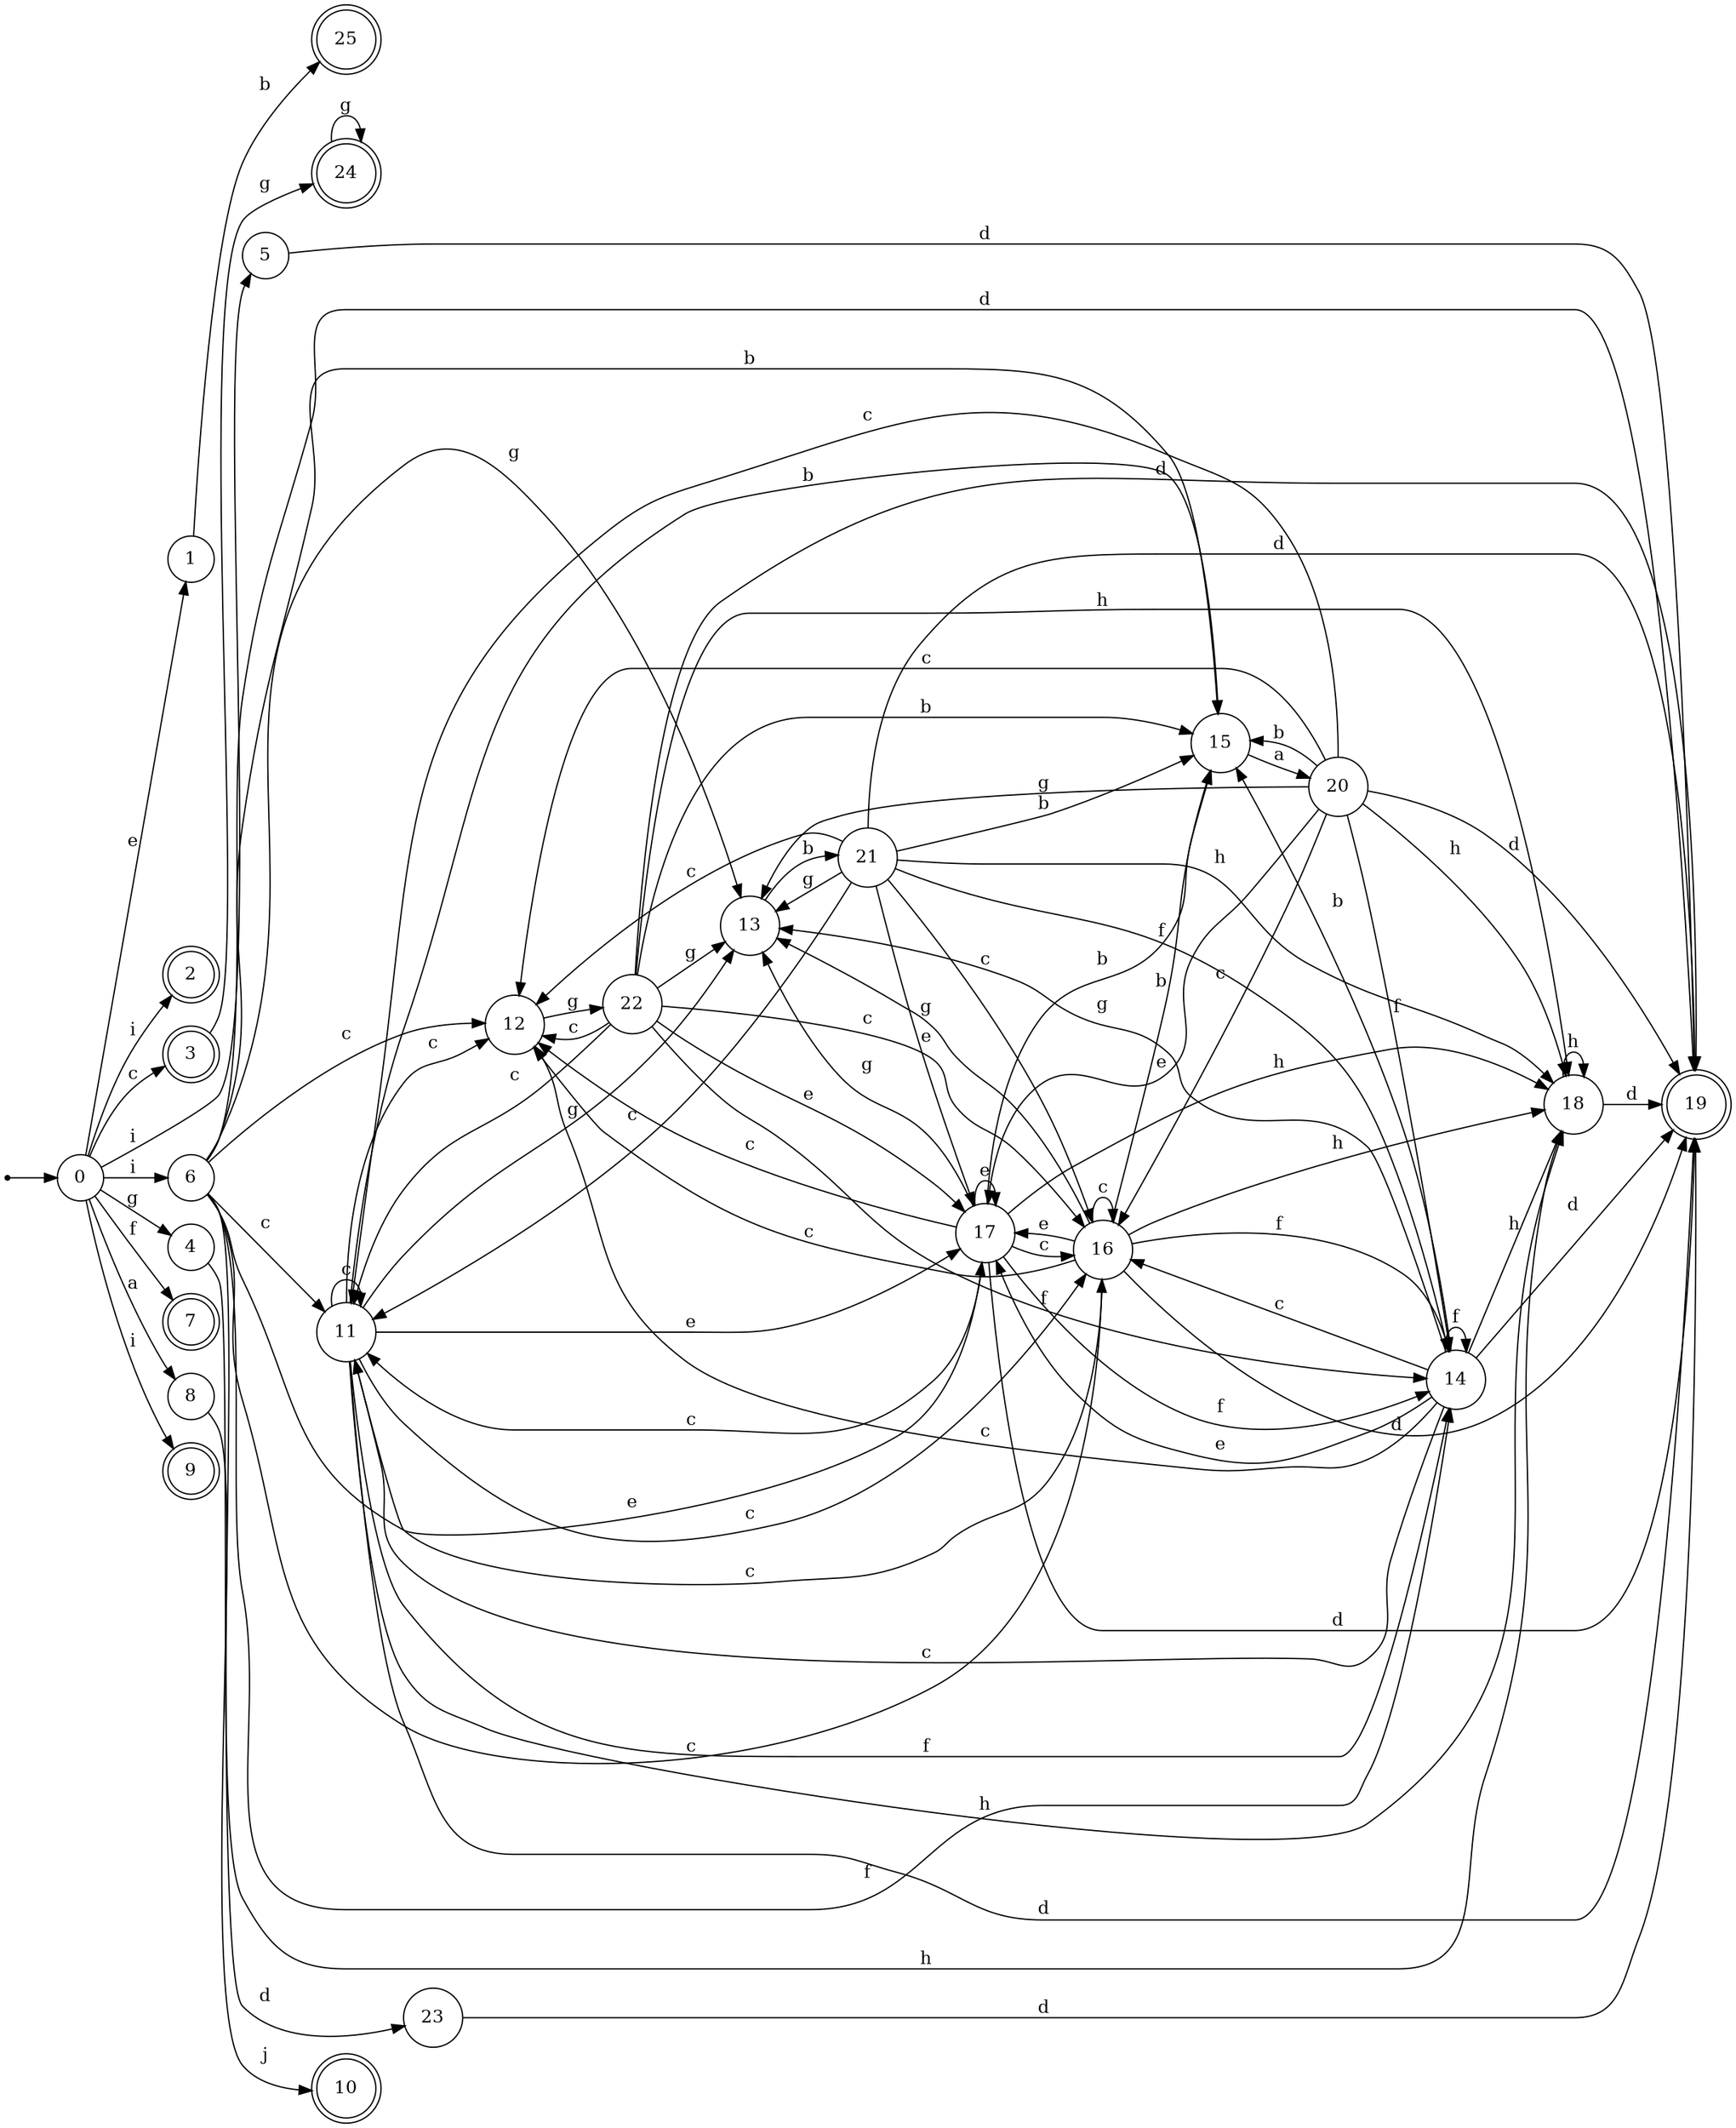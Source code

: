 digraph finite_state_machine {
rankdir=LR;
size="20,20";
node [shape = point]; "dummy0"
node [shape = circle]; "0";
"dummy0" -> "0";
node [shape = circle]; "1";
node [shape = doublecircle]; "2";node [shape = doublecircle]; "3";node [shape = circle]; "4";
node [shape = circle]; "5";
node [shape = circle]; "6";
node [shape = doublecircle]; "7";node [shape = circle]; "8";
node [shape = doublecircle]; "9";node [shape = doublecircle]; "10";node [shape = circle]; "11";
node [shape = circle]; "12";
node [shape = circle]; "13";
node [shape = circle]; "14";
node [shape = circle]; "15";
node [shape = circle]; "16";
node [shape = circle]; "17";
node [shape = circle]; "18";
node [shape = doublecircle]; "19";node [shape = circle]; "20";
node [shape = circle]; "21";
node [shape = circle]; "22";
node [shape = circle]; "23";
node [shape = doublecircle]; "24";node [shape = doublecircle]; "25";"0" -> "1" [label = "e"];
 "0" -> "9" [label = "i"];
 "0" -> "2" [label = "i"];
 "0" -> "5" [label = "i"];
 "0" -> "6" [label = "i"];
 "0" -> "3" [label = "c"];
 "0" -> "4" [label = "g"];
 "0" -> "7" [label = "f"];
 "0" -> "8" [label = "a"];
 "8" -> "10" [label = "j"];
 "6" -> "16" [label = "c"];
 "6" -> "11" [label = "c"];
 "6" -> "12" [label = "c"];
 "6" -> "13" [label = "g"];
 "6" -> "14" [label = "f"];
 "6" -> "15" [label = "b"];
 "6" -> "17" [label = "e"];
 "6" -> "18" [label = "h"];
 "6" -> "19" [label = "d"];
 "18" -> "18" [label = "h"];
 "18" -> "19" [label = "d"];
 "17" -> "17" [label = "e"];
 "17" -> "14" [label = "f"];
 "17" -> "15" [label = "b"];
 "17" -> "16" [label = "c"];
 "17" -> "11" [label = "c"];
 "17" -> "12" [label = "c"];
 "17" -> "13" [label = "g"];
 "17" -> "18" [label = "h"];
 "17" -> "19" [label = "d"];
 "16" -> "16" [label = "c"];
 "16" -> "11" [label = "c"];
 "16" -> "12" [label = "c"];
 "16" -> "14" [label = "f"];
 "16" -> "15" [label = "b"];
 "16" -> "17" [label = "e"];
 "16" -> "13" [label = "g"];
 "16" -> "18" [label = "h"];
 "16" -> "19" [label = "d"];
 "15" -> "20" [label = "a"];
 "20" -> "15" [label = "b"];
 "20" -> "14" [label = "f"];
 "20" -> "16" [label = "c"];
 "20" -> "11" [label = "c"];
 "20" -> "12" [label = "c"];
 "20" -> "17" [label = "e"];
 "20" -> "13" [label = "g"];
 "20" -> "18" [label = "h"];
 "20" -> "19" [label = "d"];
 "14" -> "14" [label = "f"];
 "14" -> "15" [label = "b"];
 "14" -> "16" [label = "c"];
 "14" -> "11" [label = "c"];
 "14" -> "12" [label = "c"];
 "14" -> "17" [label = "e"];
 "14" -> "13" [label = "g"];
 "14" -> "18" [label = "h"];
 "14" -> "19" [label = "d"];
 "13" -> "21" [label = "b"];
 "21" -> "13" [label = "g"];
 "21" -> "16" [label = "c"];
 "21" -> "11" [label = "c"];
 "21" -> "12" [label = "c"];
 "21" -> "14" [label = "f"];
 "21" -> "15" [label = "b"];
 "21" -> "17" [label = "e"];
 "21" -> "18" [label = "h"];
 "21" -> "19" [label = "d"];
 "12" -> "22" [label = "g"];
 "22" -> "16" [label = "c"];
 "22" -> "11" [label = "c"];
 "22" -> "12" [label = "c"];
 "22" -> "13" [label = "g"];
 "22" -> "14" [label = "f"];
 "22" -> "15" [label = "b"];
 "22" -> "17" [label = "e"];
 "22" -> "18" [label = "h"];
 "22" -> "19" [label = "d"];
 "11" -> "16" [label = "c"];
 "11" -> "11" [label = "c"];
 "11" -> "12" [label = "c"];
 "11" -> "13" [label = "g"];
 "11" -> "14" [label = "f"];
 "11" -> "15" [label = "b"];
 "11" -> "17" [label = "e"];
 "11" -> "18" [label = "h"];
 "11" -> "19" [label = "d"];
 "5" -> "19" [label = "d"];
 "4" -> "23" [label = "d"];
 "23" -> "19" [label = "d"];
 "3" -> "24" [label = "g"];
 "24" -> "24" [label = "g"];
 "1" -> "25" [label = "b"];
 }
